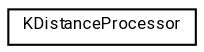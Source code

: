 #!/usr/local/bin/dot
#
# Class diagram 
# Generated by UMLGraph version R5_7_2-60-g0e99a6 (http://www.spinellis.gr/umlgraph/)
#

digraph G {
	graph [fontnames="svg"]
	edge [fontname="Roboto",fontsize=7,labelfontname="Roboto",labelfontsize=7,color="black"];
	node [fontname="Roboto",fontcolor="black",fontsize=8,shape=plaintext,margin=0,width=0,height=0];
	nodesep=0.15;
	ranksep=0.25;
	rankdir=LR;
	// de.lmu.ifi.dbs.elki.parallel.processor.KDistanceProcessor
	c5618863 [label=<<table title="de.lmu.ifi.dbs.elki.parallel.processor.KDistanceProcessor" border="0" cellborder="1" cellspacing="0" cellpadding="2" href="KDistanceProcessor.html" target="_parent">
		<tr><td><table border="0" cellspacing="0" cellpadding="1">
		<tr><td align="center" balign="center"> <font face="Roboto">KDistanceProcessor</font> </td></tr>
		</table></td></tr>
		</table>>, URL="KDistanceProcessor.html"];
}

